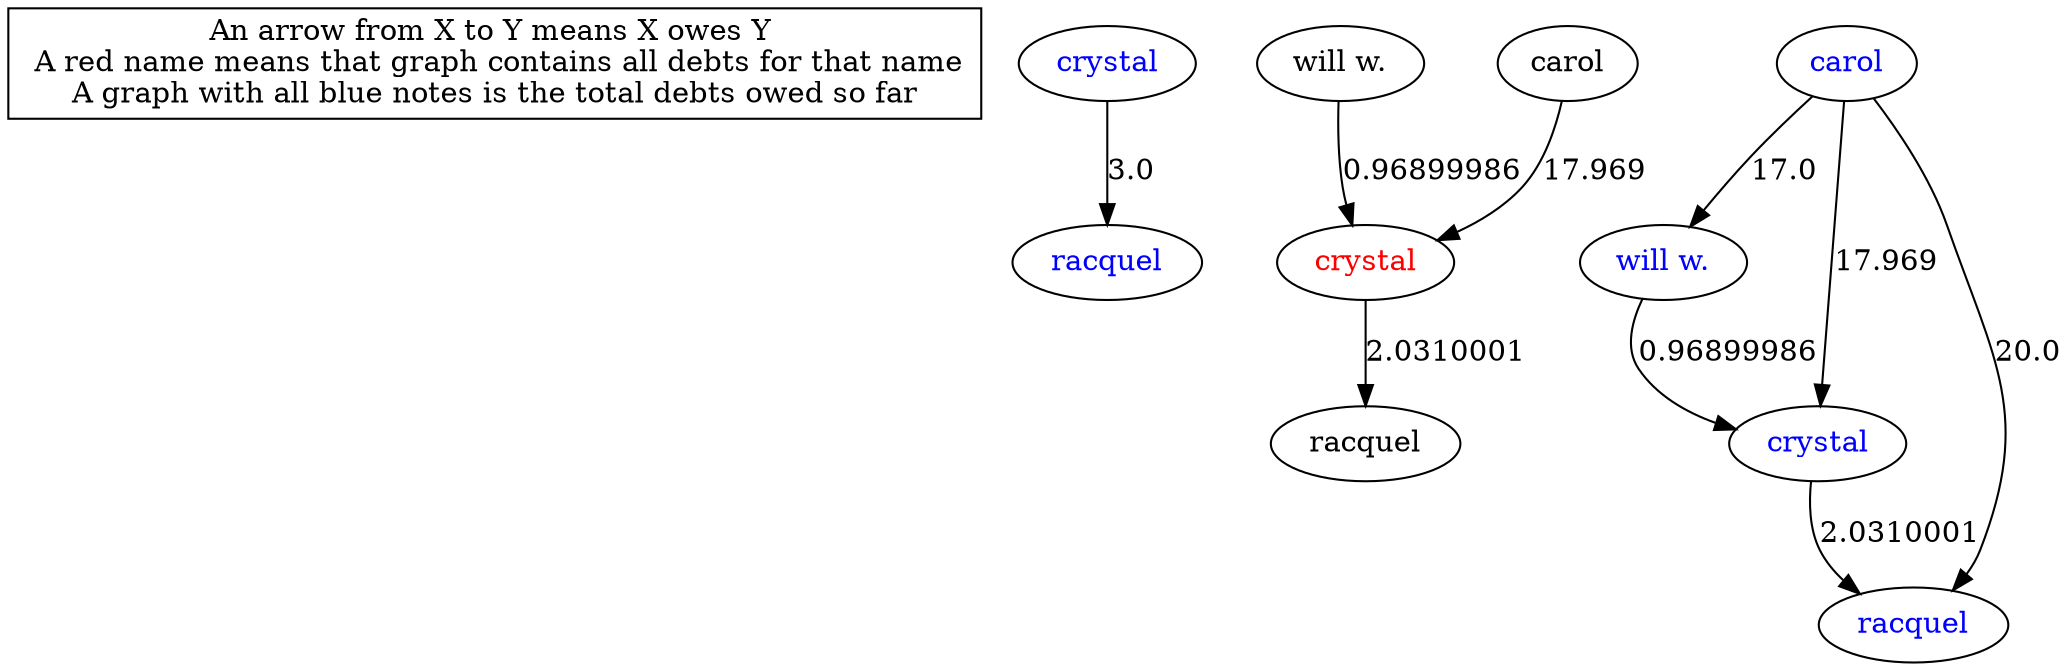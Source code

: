 digraph G{
info [shape = box label="An arrow from X to Y means X owes Y 
 A red name means that graph contains all debts for that name
A graph with all blue notes is the total debts owed so far"]
1 [label = "crystal"];
2 [label = "racquel"];
1->2 [label = "3.0"];
1 [fontcolor = "blue"];
2 [fontcolor = "blue"];
4 [label = "will w."];
3 [label = "crystal"];
4->3 [label = "0.96899986"];
6 [label = "carol"];
3 [label = "crystal"];
6->3 [label = "17.969"];
3 [label = "crystal"];
8 [label = "racquel"];
3->8 [label = "2.0310001"];
3 [fontcolor = "red"];
9 [label = "will w."];
10 [label = "crystal"];
9->10 [label = "0.96899986"];
9 [fontcolor = "blue"];
10 [fontcolor = "blue"];
11 [label = "carol"];
9 [label = "will w."];
11->9 [label = "17.0"];
11 [fontcolor = "blue"];
9 [fontcolor = "blue"];
11 [label = "carol"];
10 [label = "crystal"];
11->10 [label = "17.969"];
11 [fontcolor = "blue"];
10 [fontcolor = "blue"];
11 [label = "carol"];
12 [label = "racquel"];
11->12 [label = "20.0"];
11 [fontcolor = "blue"];
12 [fontcolor = "blue"];
10 [label = "crystal"];
12 [label = "racquel"];
10->12 [label = "2.0310001"];
10 [fontcolor = "blue"];
12 [fontcolor = "blue"];
}
